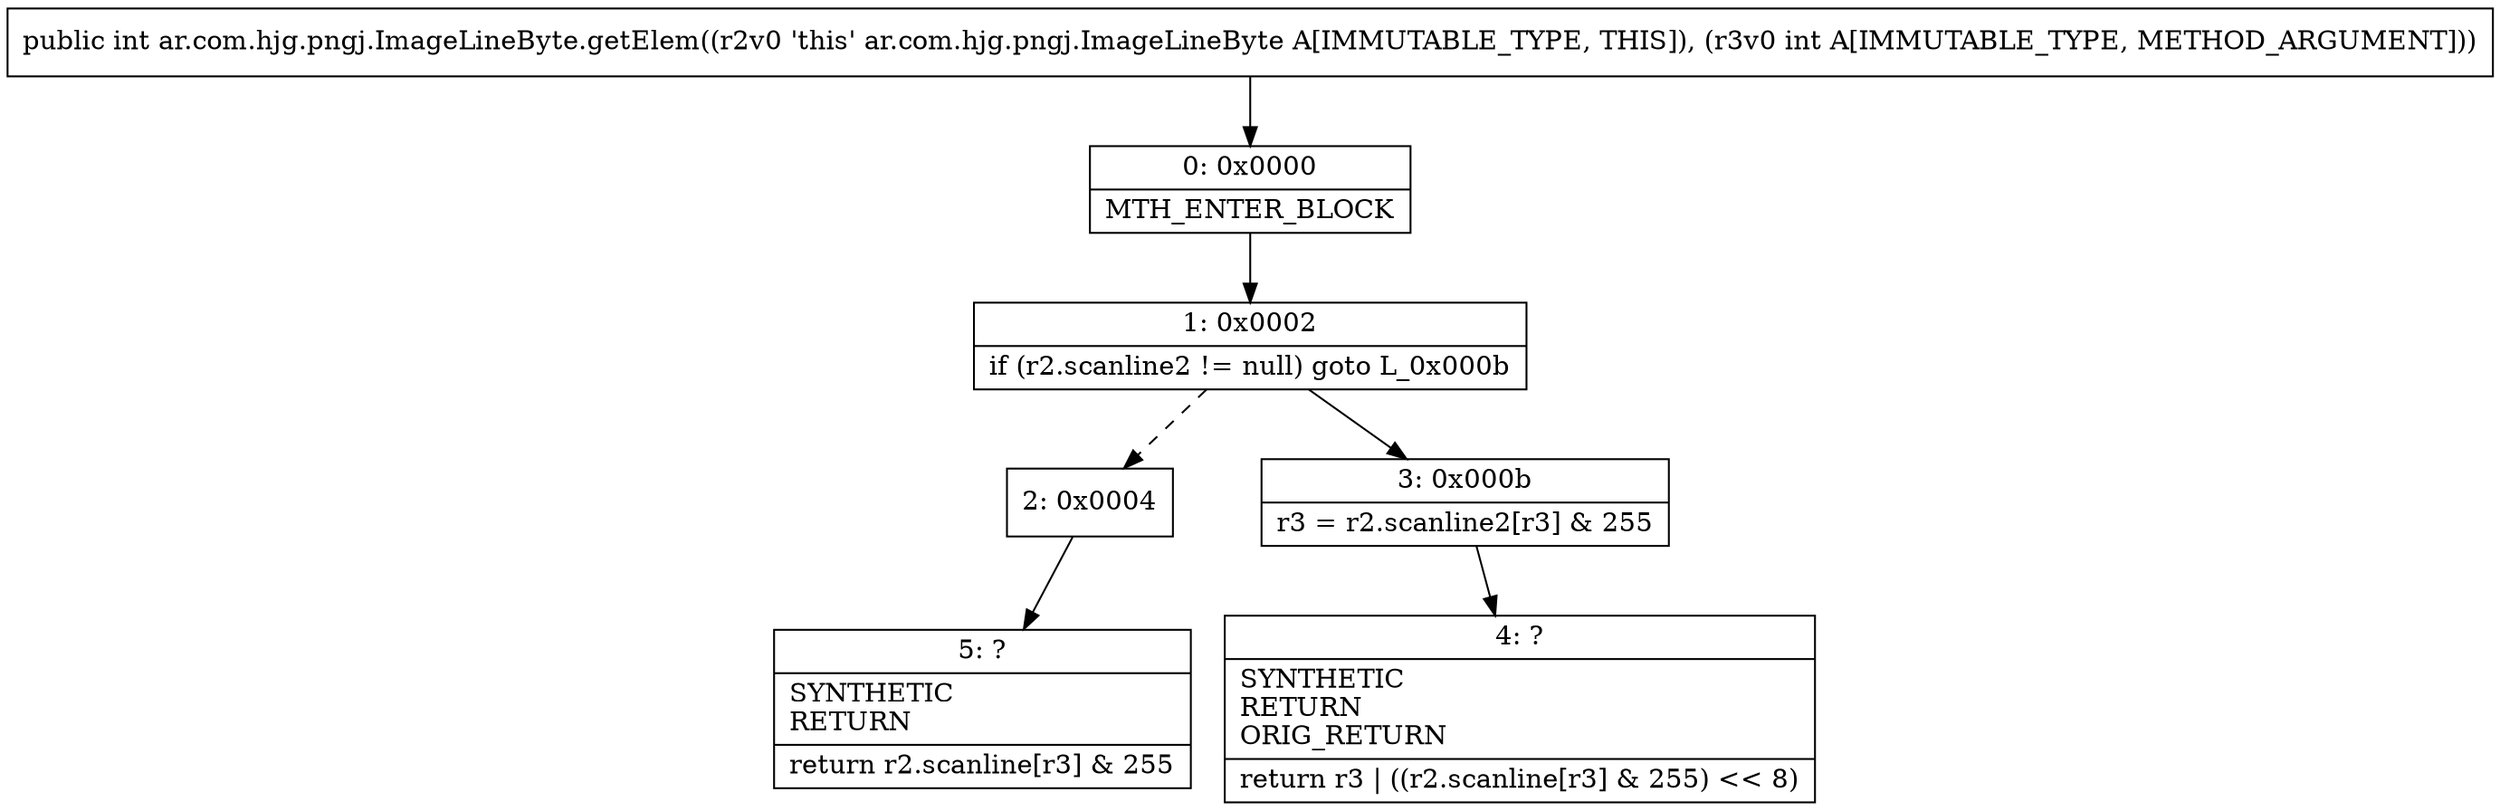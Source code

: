 digraph "CFG forar.com.hjg.pngj.ImageLineByte.getElem(I)I" {
Node_0 [shape=record,label="{0\:\ 0x0000|MTH_ENTER_BLOCK\l}"];
Node_1 [shape=record,label="{1\:\ 0x0002|if (r2.scanline2 != null) goto L_0x000b\l}"];
Node_2 [shape=record,label="{2\:\ 0x0004}"];
Node_3 [shape=record,label="{3\:\ 0x000b|r3 = r2.scanline2[r3] & 255\l}"];
Node_4 [shape=record,label="{4\:\ ?|SYNTHETIC\lRETURN\lORIG_RETURN\l|return r3 \| ((r2.scanline[r3] & 255) \<\< 8)\l}"];
Node_5 [shape=record,label="{5\:\ ?|SYNTHETIC\lRETURN\l|return r2.scanline[r3] & 255\l}"];
MethodNode[shape=record,label="{public int ar.com.hjg.pngj.ImageLineByte.getElem((r2v0 'this' ar.com.hjg.pngj.ImageLineByte A[IMMUTABLE_TYPE, THIS]), (r3v0 int A[IMMUTABLE_TYPE, METHOD_ARGUMENT])) }"];
MethodNode -> Node_0;
Node_0 -> Node_1;
Node_1 -> Node_2[style=dashed];
Node_1 -> Node_3;
Node_2 -> Node_5;
Node_3 -> Node_4;
}

